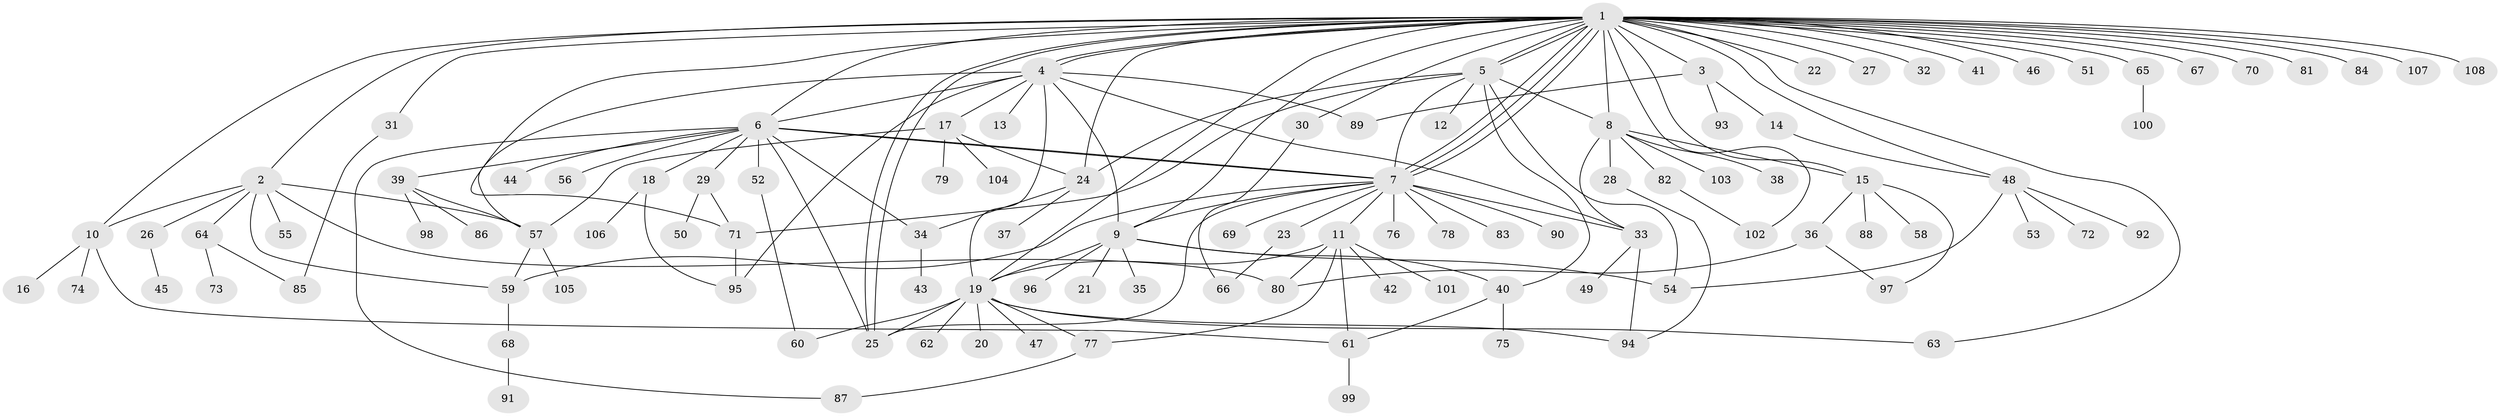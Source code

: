 // coarse degree distribution, {1: 0.828125, 4: 0.03125, 15: 0.015625, 11: 0.015625, 7: 0.015625, 9: 0.015625, 2: 0.046875, 8: 0.015625, 29: 0.015625}
// Generated by graph-tools (version 1.1) at 2025/50/03/04/25 21:50:17]
// undirected, 108 vertices, 160 edges
graph export_dot {
graph [start="1"]
  node [color=gray90,style=filled];
  1;
  2;
  3;
  4;
  5;
  6;
  7;
  8;
  9;
  10;
  11;
  12;
  13;
  14;
  15;
  16;
  17;
  18;
  19;
  20;
  21;
  22;
  23;
  24;
  25;
  26;
  27;
  28;
  29;
  30;
  31;
  32;
  33;
  34;
  35;
  36;
  37;
  38;
  39;
  40;
  41;
  42;
  43;
  44;
  45;
  46;
  47;
  48;
  49;
  50;
  51;
  52;
  53;
  54;
  55;
  56;
  57;
  58;
  59;
  60;
  61;
  62;
  63;
  64;
  65;
  66;
  67;
  68;
  69;
  70;
  71;
  72;
  73;
  74;
  75;
  76;
  77;
  78;
  79;
  80;
  81;
  82;
  83;
  84;
  85;
  86;
  87;
  88;
  89;
  90;
  91;
  92;
  93;
  94;
  95;
  96;
  97;
  98;
  99;
  100;
  101;
  102;
  103;
  104;
  105;
  106;
  107;
  108;
  1 -- 2;
  1 -- 3;
  1 -- 4;
  1 -- 4;
  1 -- 5;
  1 -- 5;
  1 -- 6;
  1 -- 7;
  1 -- 7;
  1 -- 7;
  1 -- 8;
  1 -- 9;
  1 -- 10;
  1 -- 15;
  1 -- 19;
  1 -- 22;
  1 -- 24;
  1 -- 25;
  1 -- 25;
  1 -- 27;
  1 -- 30;
  1 -- 31;
  1 -- 32;
  1 -- 41;
  1 -- 46;
  1 -- 48;
  1 -- 51;
  1 -- 63;
  1 -- 65;
  1 -- 67;
  1 -- 70;
  1 -- 71;
  1 -- 81;
  1 -- 84;
  1 -- 102;
  1 -- 107;
  1 -- 108;
  2 -- 10;
  2 -- 26;
  2 -- 55;
  2 -- 57;
  2 -- 59;
  2 -- 64;
  2 -- 80;
  3 -- 14;
  3 -- 89;
  3 -- 93;
  4 -- 6;
  4 -- 9;
  4 -- 13;
  4 -- 17;
  4 -- 19;
  4 -- 33;
  4 -- 57;
  4 -- 89;
  4 -- 95;
  5 -- 7;
  5 -- 8;
  5 -- 12;
  5 -- 24;
  5 -- 40;
  5 -- 54;
  5 -- 71;
  6 -- 7;
  6 -- 7;
  6 -- 18;
  6 -- 25;
  6 -- 29;
  6 -- 34;
  6 -- 39;
  6 -- 44;
  6 -- 52;
  6 -- 56;
  6 -- 87;
  7 -- 9;
  7 -- 11;
  7 -- 23;
  7 -- 25;
  7 -- 33;
  7 -- 59;
  7 -- 69;
  7 -- 76;
  7 -- 78;
  7 -- 83;
  7 -- 90;
  8 -- 15;
  8 -- 28;
  8 -- 33;
  8 -- 38;
  8 -- 82;
  8 -- 103;
  9 -- 19;
  9 -- 21;
  9 -- 35;
  9 -- 40;
  9 -- 54;
  9 -- 96;
  10 -- 16;
  10 -- 61;
  10 -- 74;
  11 -- 19;
  11 -- 42;
  11 -- 61;
  11 -- 77;
  11 -- 80;
  11 -- 101;
  14 -- 48;
  15 -- 36;
  15 -- 58;
  15 -- 88;
  15 -- 97;
  17 -- 24;
  17 -- 57;
  17 -- 79;
  17 -- 104;
  18 -- 95;
  18 -- 106;
  19 -- 20;
  19 -- 25;
  19 -- 47;
  19 -- 60;
  19 -- 62;
  19 -- 63;
  19 -- 77;
  19 -- 94;
  23 -- 66;
  24 -- 34;
  24 -- 37;
  26 -- 45;
  28 -- 94;
  29 -- 50;
  29 -- 71;
  30 -- 66;
  31 -- 85;
  33 -- 49;
  33 -- 94;
  34 -- 43;
  36 -- 80;
  36 -- 97;
  39 -- 57;
  39 -- 86;
  39 -- 98;
  40 -- 61;
  40 -- 75;
  48 -- 53;
  48 -- 54;
  48 -- 72;
  48 -- 92;
  52 -- 60;
  57 -- 59;
  57 -- 105;
  59 -- 68;
  61 -- 99;
  64 -- 73;
  64 -- 85;
  65 -- 100;
  68 -- 91;
  71 -- 95;
  77 -- 87;
  82 -- 102;
}

